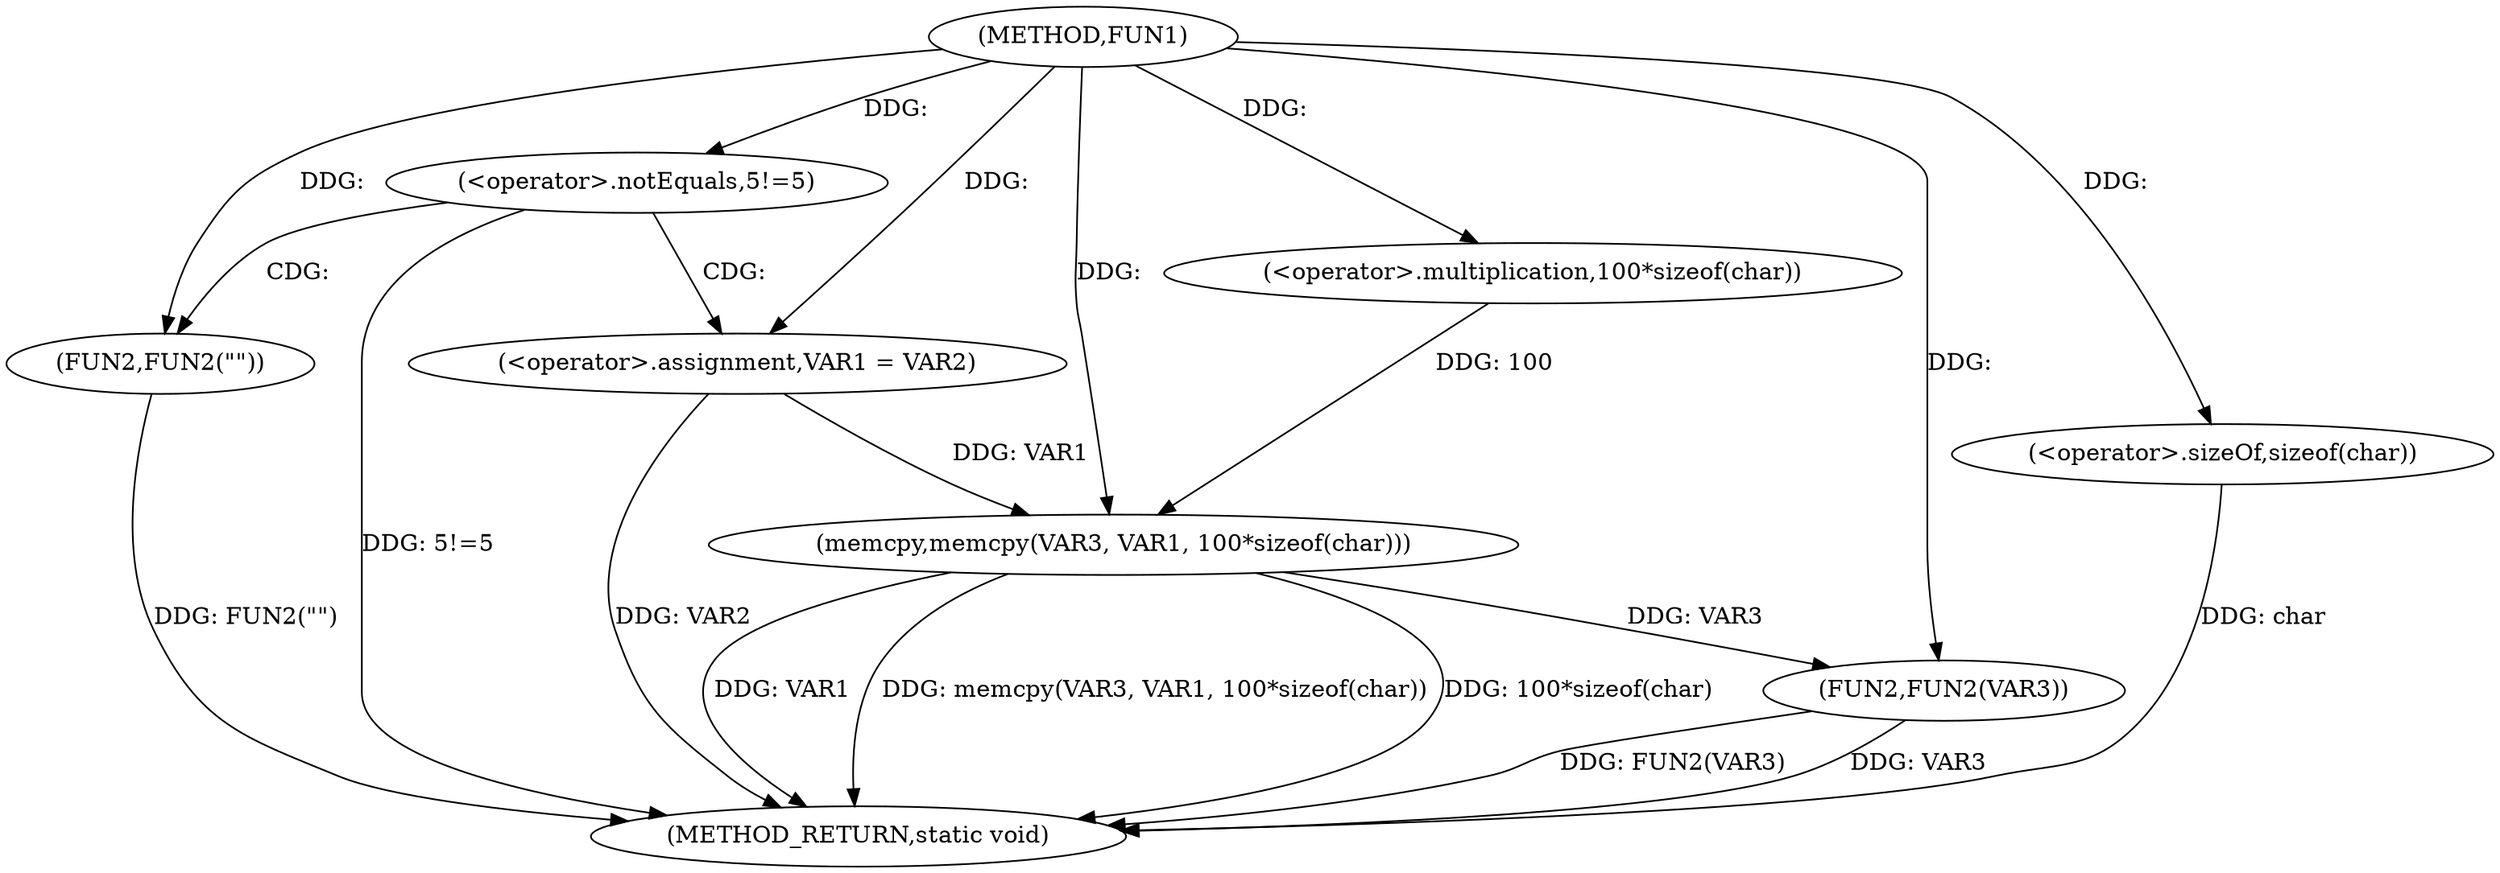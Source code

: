 digraph FUN1 {  
"1000100" [label = "(METHOD,FUN1)" ]
"1000127" [label = "(METHOD_RETURN,static void)" ]
"1000105" [label = "(<operator>.notEquals,5!=5)" ]
"1000109" [label = "(FUN2,FUN2(\"\"))" ]
"1000113" [label = "(<operator>.assignment,VAR1 = VAR2)" ]
"1000118" [label = "(memcpy,memcpy(VAR3, VAR1, 100*sizeof(char)))" ]
"1000121" [label = "(<operator>.multiplication,100*sizeof(char))" ]
"1000123" [label = "(<operator>.sizeOf,sizeof(char))" ]
"1000125" [label = "(FUN2,FUN2(VAR3))" ]
  "1000125" -> "1000127"  [ label = "DDG: VAR3"] 
  "1000125" -> "1000127"  [ label = "DDG: FUN2(VAR3)"] 
  "1000105" -> "1000127"  [ label = "DDG: 5!=5"] 
  "1000118" -> "1000127"  [ label = "DDG: memcpy(VAR3, VAR1, 100*sizeof(char))"] 
  "1000109" -> "1000127"  [ label = "DDG: FUN2(\"\")"] 
  "1000123" -> "1000127"  [ label = "DDG: char"] 
  "1000113" -> "1000127"  [ label = "DDG: VAR2"] 
  "1000118" -> "1000127"  [ label = "DDG: 100*sizeof(char)"] 
  "1000118" -> "1000127"  [ label = "DDG: VAR1"] 
  "1000100" -> "1000105"  [ label = "DDG: "] 
  "1000100" -> "1000109"  [ label = "DDG: "] 
  "1000100" -> "1000113"  [ label = "DDG: "] 
  "1000100" -> "1000118"  [ label = "DDG: "] 
  "1000113" -> "1000118"  [ label = "DDG: VAR1"] 
  "1000121" -> "1000118"  [ label = "DDG: 100"] 
  "1000100" -> "1000121"  [ label = "DDG: "] 
  "1000100" -> "1000123"  [ label = "DDG: "] 
  "1000118" -> "1000125"  [ label = "DDG: VAR3"] 
  "1000100" -> "1000125"  [ label = "DDG: "] 
  "1000105" -> "1000109"  [ label = "CDG: "] 
  "1000105" -> "1000113"  [ label = "CDG: "] 
}
